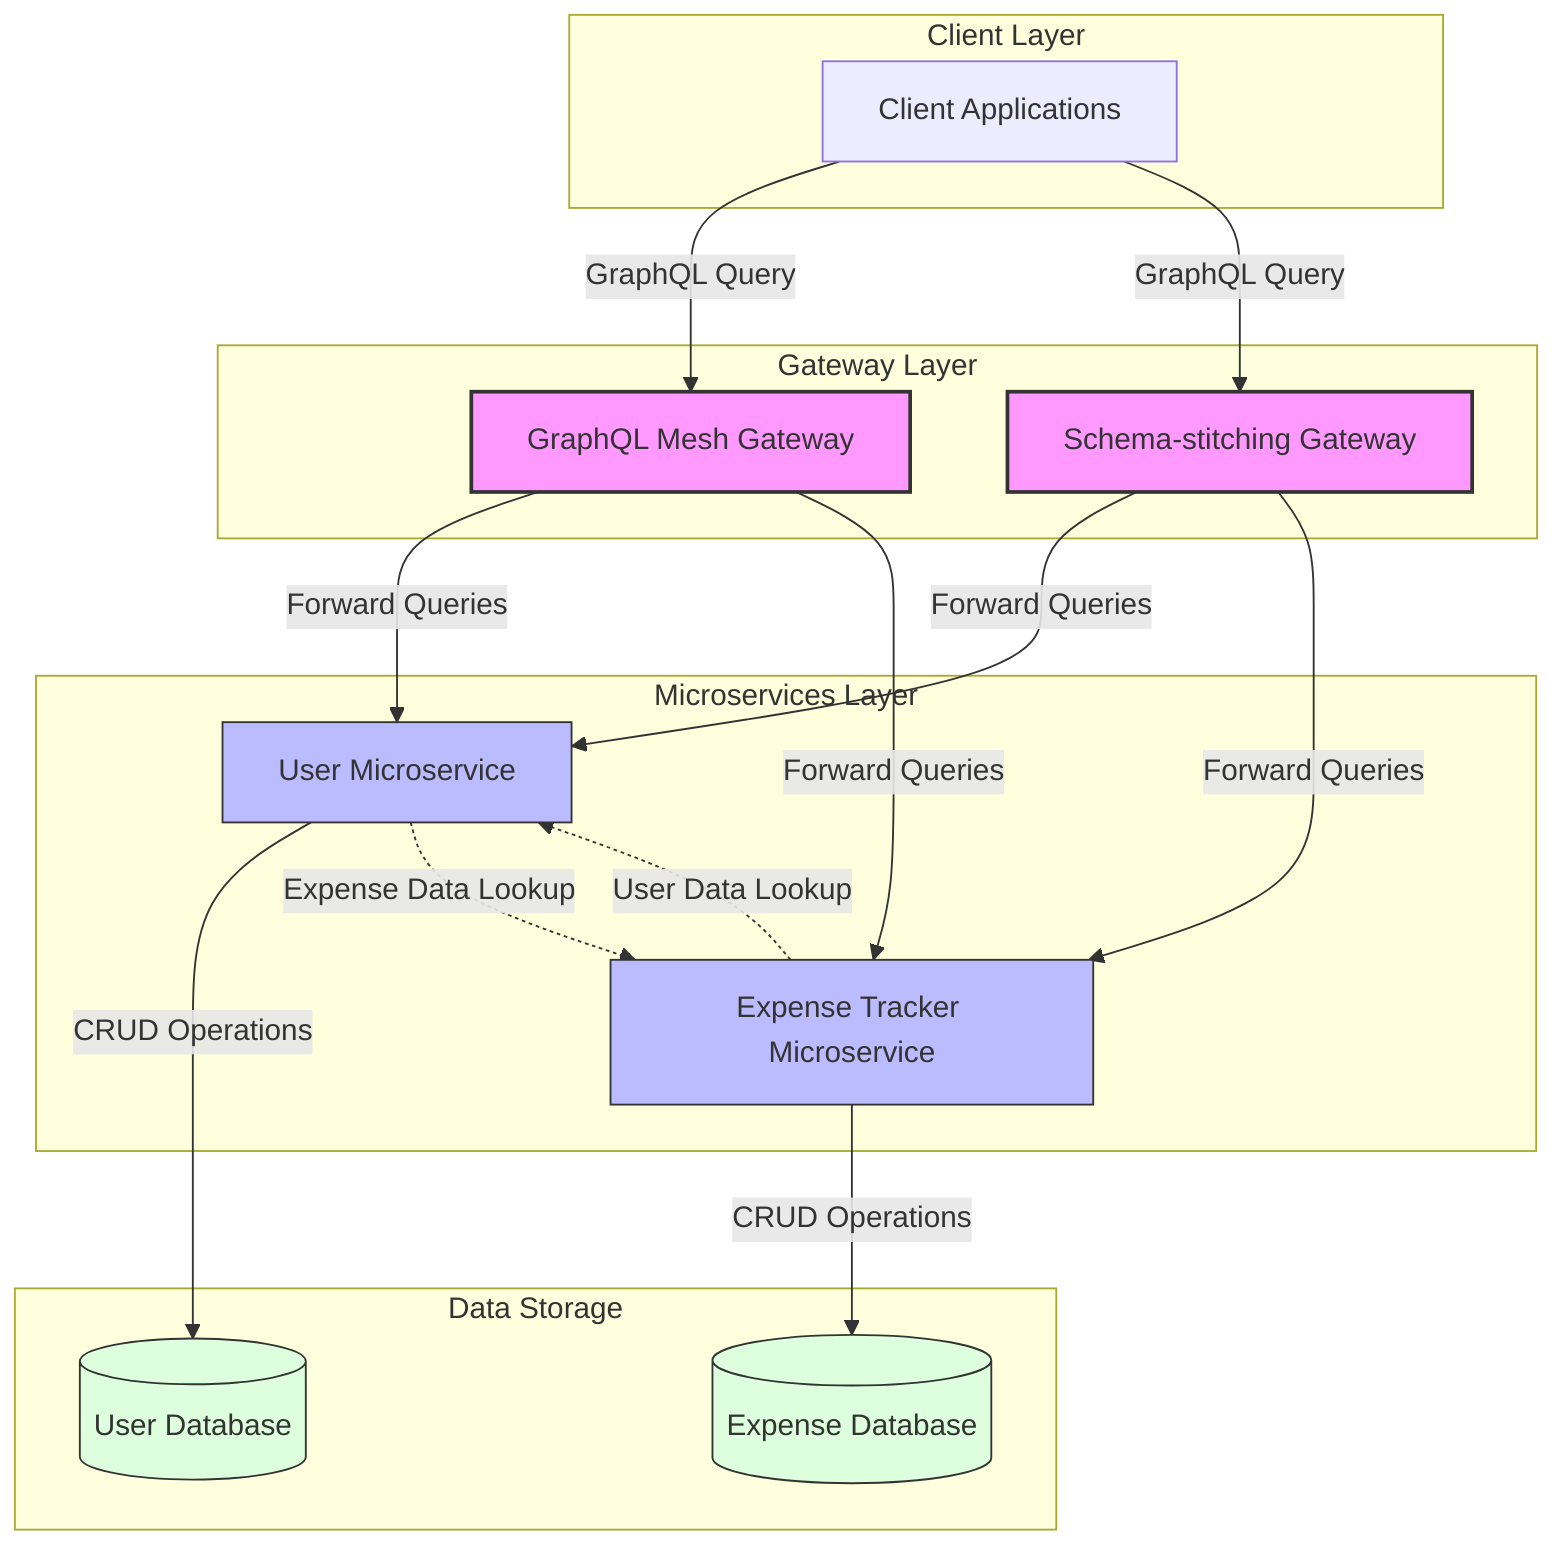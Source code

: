 graph TD
    subgraph "Client Layer"
        Client[Client Applications]
    end
    
    subgraph "Gateway Layer"
        GM[GraphQL Mesh Gateway]
        GS[Schema-stitching Gateway]
    end
    
    subgraph "Microservices Layer"
        UserService[User Microservice]
        ExpenseService[Expense Tracker Microservice]
    end
    
    subgraph "Data Storage"
        UserDB[(User Database)]
        ExpenseDB[(Expense Database)]
    end
    
    %% Client connections
    Client -->|GraphQL Query| GM
    Client -->|GraphQL Query| GS
    
    %% Gateway connections
    GM -->|Forward Queries| UserService
    GM -->|Forward Queries| ExpenseService
    GS -->|Forward Queries| UserService
    GS -->|Forward Queries| ExpenseService
    
    %% Service connections
    UserService -->|CRUD Operations| UserDB
    ExpenseService -->|CRUD Operations| ExpenseDB
    
    %% Cross-service data requirements
    ExpenseService -.->|User Data Lookup| UserService
    UserService -.->|Expense Data Lookup| ExpenseService
    
    %% Labels
    classDef gateway fill:#f9f,stroke:#333,stroke-width:2px
    classDef service fill:#bbf,stroke:#333,stroke-width:1px
    classDef database fill:#dfd,stroke:#333,stroke-width:1px
    
    class GM,GS gateway
    class UserService,ExpenseService service
    class UserDB,ExpenseDB database